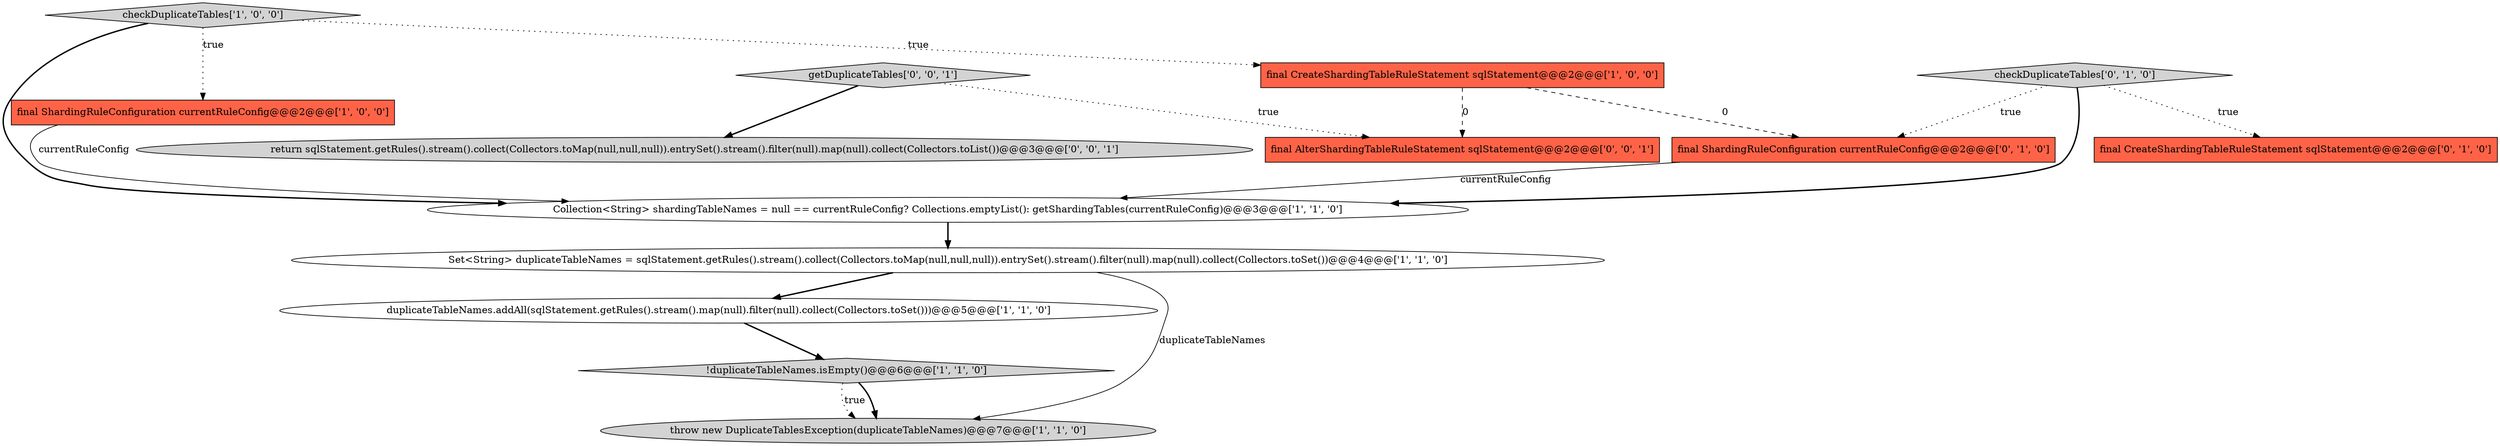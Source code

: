 digraph {
5 [style = filled, label = "Collection<String> shardingTableNames = null == currentRuleConfig? Collections.emptyList(): getShardingTables(currentRuleConfig)@@@3@@@['1', '1', '0']", fillcolor = white, shape = ellipse image = "AAA0AAABBB1BBB"];
11 [style = filled, label = "final AlterShardingTableRuleStatement sqlStatement@@@2@@@['0', '0', '1']", fillcolor = tomato, shape = box image = "AAA0AAABBB3BBB"];
4 [style = filled, label = "!duplicateTableNames.isEmpty()@@@6@@@['1', '1', '0']", fillcolor = lightgray, shape = diamond image = "AAA0AAABBB1BBB"];
1 [style = filled, label = "checkDuplicateTables['1', '0', '0']", fillcolor = lightgray, shape = diamond image = "AAA0AAABBB1BBB"];
7 [style = filled, label = "final CreateShardingTableRuleStatement sqlStatement@@@2@@@['1', '0', '0']", fillcolor = tomato, shape = box image = "AAA1AAABBB1BBB"];
0 [style = filled, label = "final ShardingRuleConfiguration currentRuleConfig@@@2@@@['1', '0', '0']", fillcolor = tomato, shape = box image = "AAA0AAABBB1BBB"];
9 [style = filled, label = "final ShardingRuleConfiguration currentRuleConfig@@@2@@@['0', '1', '0']", fillcolor = tomato, shape = box image = "AAA1AAABBB2BBB"];
10 [style = filled, label = "checkDuplicateTables['0', '1', '0']", fillcolor = lightgray, shape = diamond image = "AAA0AAABBB2BBB"];
8 [style = filled, label = "final CreateShardingTableRuleStatement sqlStatement@@@2@@@['0', '1', '0']", fillcolor = tomato, shape = box image = "AAA0AAABBB2BBB"];
12 [style = filled, label = "return sqlStatement.getRules().stream().collect(Collectors.toMap(null,null,null)).entrySet().stream().filter(null).map(null).collect(Collectors.toList())@@@3@@@['0', '0', '1']", fillcolor = lightgray, shape = ellipse image = "AAA0AAABBB3BBB"];
13 [style = filled, label = "getDuplicateTables['0', '0', '1']", fillcolor = lightgray, shape = diamond image = "AAA0AAABBB3BBB"];
3 [style = filled, label = "Set<String> duplicateTableNames = sqlStatement.getRules().stream().collect(Collectors.toMap(null,null,null)).entrySet().stream().filter(null).map(null).collect(Collectors.toSet())@@@4@@@['1', '1', '0']", fillcolor = white, shape = ellipse image = "AAA0AAABBB1BBB"];
6 [style = filled, label = "duplicateTableNames.addAll(sqlStatement.getRules().stream().map(null).filter(null).collect(Collectors.toSet()))@@@5@@@['1', '1', '0']", fillcolor = white, shape = ellipse image = "AAA0AAABBB1BBB"];
2 [style = filled, label = "throw new DuplicateTablesException(duplicateTableNames)@@@7@@@['1', '1', '0']", fillcolor = lightgray, shape = ellipse image = "AAA0AAABBB1BBB"];
1->5 [style = bold, label=""];
5->3 [style = bold, label=""];
7->11 [style = dashed, label="0"];
13->11 [style = dotted, label="true"];
6->4 [style = bold, label=""];
3->6 [style = bold, label=""];
10->8 [style = dotted, label="true"];
1->0 [style = dotted, label="true"];
13->12 [style = bold, label=""];
4->2 [style = bold, label=""];
10->5 [style = bold, label=""];
3->2 [style = solid, label="duplicateTableNames"];
0->5 [style = solid, label="currentRuleConfig"];
10->9 [style = dotted, label="true"];
7->9 [style = dashed, label="0"];
9->5 [style = solid, label="currentRuleConfig"];
4->2 [style = dotted, label="true"];
1->7 [style = dotted, label="true"];
}
